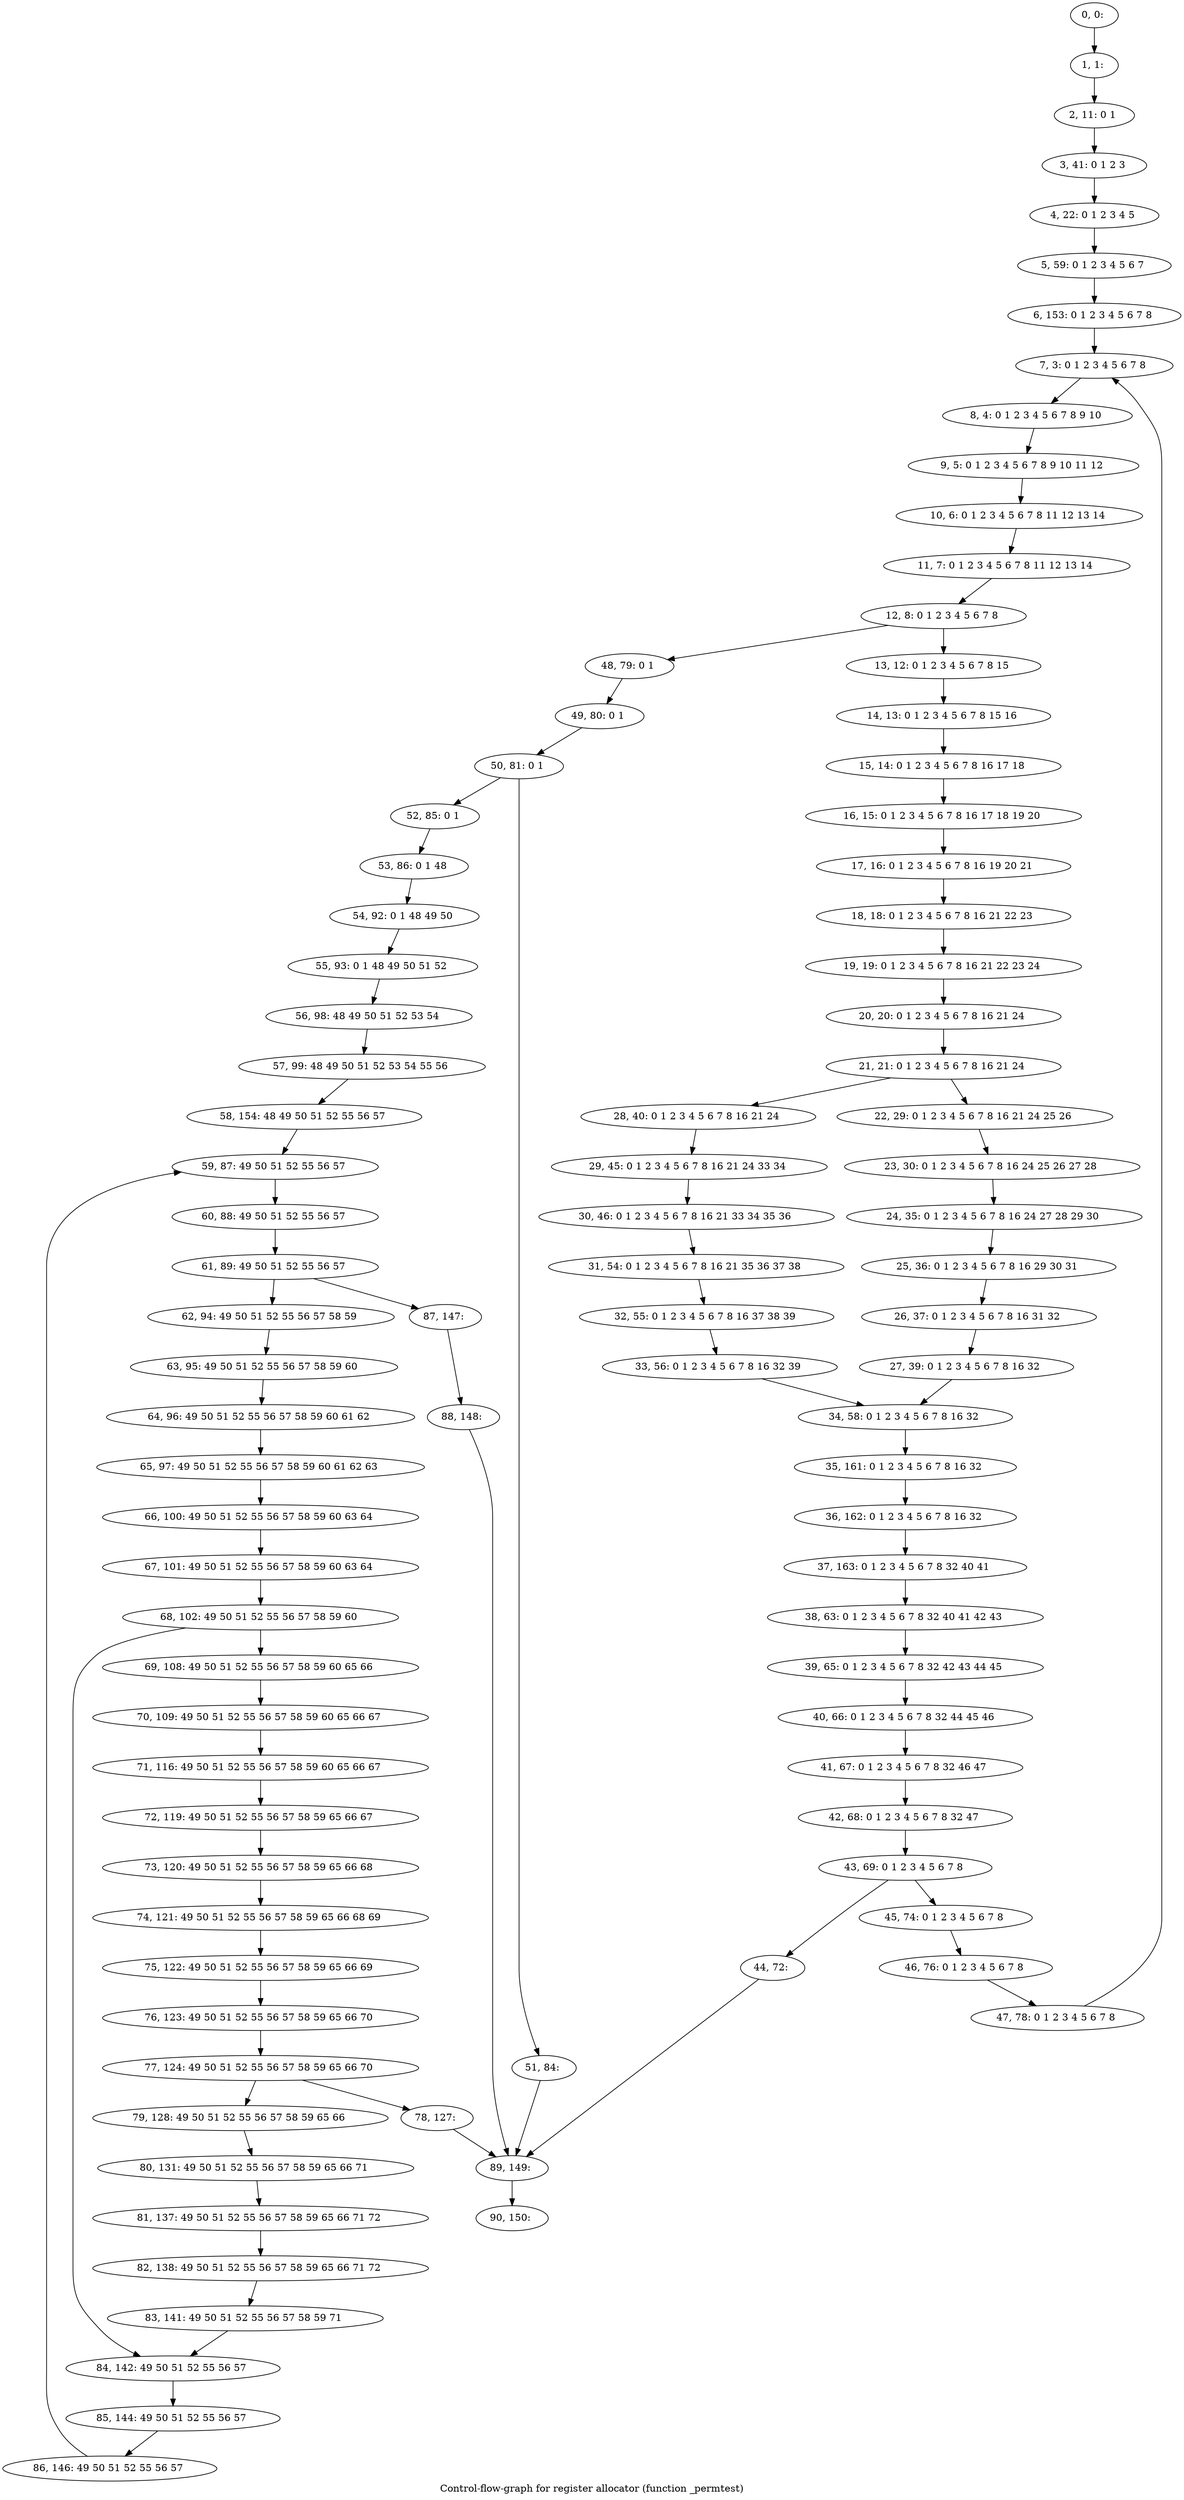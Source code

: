 digraph G {
graph [label="Control-flow-graph for register allocator (function _permtest)"]
0[label="0, 0: "];
1[label="1, 1: "];
2[label="2, 11: 0 1 "];
3[label="3, 41: 0 1 2 3 "];
4[label="4, 22: 0 1 2 3 4 5 "];
5[label="5, 59: 0 1 2 3 4 5 6 7 "];
6[label="6, 153: 0 1 2 3 4 5 6 7 8 "];
7[label="7, 3: 0 1 2 3 4 5 6 7 8 "];
8[label="8, 4: 0 1 2 3 4 5 6 7 8 9 10 "];
9[label="9, 5: 0 1 2 3 4 5 6 7 8 9 10 11 12 "];
10[label="10, 6: 0 1 2 3 4 5 6 7 8 11 12 13 14 "];
11[label="11, 7: 0 1 2 3 4 5 6 7 8 11 12 13 14 "];
12[label="12, 8: 0 1 2 3 4 5 6 7 8 "];
13[label="13, 12: 0 1 2 3 4 5 6 7 8 15 "];
14[label="14, 13: 0 1 2 3 4 5 6 7 8 15 16 "];
15[label="15, 14: 0 1 2 3 4 5 6 7 8 16 17 18 "];
16[label="16, 15: 0 1 2 3 4 5 6 7 8 16 17 18 19 20 "];
17[label="17, 16: 0 1 2 3 4 5 6 7 8 16 19 20 21 "];
18[label="18, 18: 0 1 2 3 4 5 6 7 8 16 21 22 23 "];
19[label="19, 19: 0 1 2 3 4 5 6 7 8 16 21 22 23 24 "];
20[label="20, 20: 0 1 2 3 4 5 6 7 8 16 21 24 "];
21[label="21, 21: 0 1 2 3 4 5 6 7 8 16 21 24 "];
22[label="22, 29: 0 1 2 3 4 5 6 7 8 16 21 24 25 26 "];
23[label="23, 30: 0 1 2 3 4 5 6 7 8 16 24 25 26 27 28 "];
24[label="24, 35: 0 1 2 3 4 5 6 7 8 16 24 27 28 29 30 "];
25[label="25, 36: 0 1 2 3 4 5 6 7 8 16 29 30 31 "];
26[label="26, 37: 0 1 2 3 4 5 6 7 8 16 31 32 "];
27[label="27, 39: 0 1 2 3 4 5 6 7 8 16 32 "];
28[label="28, 40: 0 1 2 3 4 5 6 7 8 16 21 24 "];
29[label="29, 45: 0 1 2 3 4 5 6 7 8 16 21 24 33 34 "];
30[label="30, 46: 0 1 2 3 4 5 6 7 8 16 21 33 34 35 36 "];
31[label="31, 54: 0 1 2 3 4 5 6 7 8 16 21 35 36 37 38 "];
32[label="32, 55: 0 1 2 3 4 5 6 7 8 16 37 38 39 "];
33[label="33, 56: 0 1 2 3 4 5 6 7 8 16 32 39 "];
34[label="34, 58: 0 1 2 3 4 5 6 7 8 16 32 "];
35[label="35, 161: 0 1 2 3 4 5 6 7 8 16 32 "];
36[label="36, 162: 0 1 2 3 4 5 6 7 8 16 32 "];
37[label="37, 163: 0 1 2 3 4 5 6 7 8 32 40 41 "];
38[label="38, 63: 0 1 2 3 4 5 6 7 8 32 40 41 42 43 "];
39[label="39, 65: 0 1 2 3 4 5 6 7 8 32 42 43 44 45 "];
40[label="40, 66: 0 1 2 3 4 5 6 7 8 32 44 45 46 "];
41[label="41, 67: 0 1 2 3 4 5 6 7 8 32 46 47 "];
42[label="42, 68: 0 1 2 3 4 5 6 7 8 32 47 "];
43[label="43, 69: 0 1 2 3 4 5 6 7 8 "];
44[label="44, 72: "];
45[label="45, 74: 0 1 2 3 4 5 6 7 8 "];
46[label="46, 76: 0 1 2 3 4 5 6 7 8 "];
47[label="47, 78: 0 1 2 3 4 5 6 7 8 "];
48[label="48, 79: 0 1 "];
49[label="49, 80: 0 1 "];
50[label="50, 81: 0 1 "];
51[label="51, 84: "];
52[label="52, 85: 0 1 "];
53[label="53, 86: 0 1 48 "];
54[label="54, 92: 0 1 48 49 50 "];
55[label="55, 93: 0 1 48 49 50 51 52 "];
56[label="56, 98: 48 49 50 51 52 53 54 "];
57[label="57, 99: 48 49 50 51 52 53 54 55 56 "];
58[label="58, 154: 48 49 50 51 52 55 56 57 "];
59[label="59, 87: 49 50 51 52 55 56 57 "];
60[label="60, 88: 49 50 51 52 55 56 57 "];
61[label="61, 89: 49 50 51 52 55 56 57 "];
62[label="62, 94: 49 50 51 52 55 56 57 58 59 "];
63[label="63, 95: 49 50 51 52 55 56 57 58 59 60 "];
64[label="64, 96: 49 50 51 52 55 56 57 58 59 60 61 62 "];
65[label="65, 97: 49 50 51 52 55 56 57 58 59 60 61 62 63 "];
66[label="66, 100: 49 50 51 52 55 56 57 58 59 60 63 64 "];
67[label="67, 101: 49 50 51 52 55 56 57 58 59 60 63 64 "];
68[label="68, 102: 49 50 51 52 55 56 57 58 59 60 "];
69[label="69, 108: 49 50 51 52 55 56 57 58 59 60 65 66 "];
70[label="70, 109: 49 50 51 52 55 56 57 58 59 60 65 66 67 "];
71[label="71, 116: 49 50 51 52 55 56 57 58 59 60 65 66 67 "];
72[label="72, 119: 49 50 51 52 55 56 57 58 59 65 66 67 "];
73[label="73, 120: 49 50 51 52 55 56 57 58 59 65 66 68 "];
74[label="74, 121: 49 50 51 52 55 56 57 58 59 65 66 68 69 "];
75[label="75, 122: 49 50 51 52 55 56 57 58 59 65 66 69 "];
76[label="76, 123: 49 50 51 52 55 56 57 58 59 65 66 70 "];
77[label="77, 124: 49 50 51 52 55 56 57 58 59 65 66 70 "];
78[label="78, 127: "];
79[label="79, 128: 49 50 51 52 55 56 57 58 59 65 66 "];
80[label="80, 131: 49 50 51 52 55 56 57 58 59 65 66 71 "];
81[label="81, 137: 49 50 51 52 55 56 57 58 59 65 66 71 72 "];
82[label="82, 138: 49 50 51 52 55 56 57 58 59 65 66 71 72 "];
83[label="83, 141: 49 50 51 52 55 56 57 58 59 71 "];
84[label="84, 142: 49 50 51 52 55 56 57 "];
85[label="85, 144: 49 50 51 52 55 56 57 "];
86[label="86, 146: 49 50 51 52 55 56 57 "];
87[label="87, 147: "];
88[label="88, 148: "];
89[label="89, 149: "];
90[label="90, 150: "];
0->1 ;
1->2 ;
2->3 ;
3->4 ;
4->5 ;
5->6 ;
6->7 ;
7->8 ;
8->9 ;
9->10 ;
10->11 ;
11->12 ;
12->13 ;
12->48 ;
13->14 ;
14->15 ;
15->16 ;
16->17 ;
17->18 ;
18->19 ;
19->20 ;
20->21 ;
21->22 ;
21->28 ;
22->23 ;
23->24 ;
24->25 ;
25->26 ;
26->27 ;
27->34 ;
28->29 ;
29->30 ;
30->31 ;
31->32 ;
32->33 ;
33->34 ;
34->35 ;
35->36 ;
36->37 ;
37->38 ;
38->39 ;
39->40 ;
40->41 ;
41->42 ;
42->43 ;
43->44 ;
43->45 ;
44->89 ;
45->46 ;
46->47 ;
47->7 ;
48->49 ;
49->50 ;
50->51 ;
50->52 ;
51->89 ;
52->53 ;
53->54 ;
54->55 ;
55->56 ;
56->57 ;
57->58 ;
58->59 ;
59->60 ;
60->61 ;
61->62 ;
61->87 ;
62->63 ;
63->64 ;
64->65 ;
65->66 ;
66->67 ;
67->68 ;
68->69 ;
68->84 ;
69->70 ;
70->71 ;
71->72 ;
72->73 ;
73->74 ;
74->75 ;
75->76 ;
76->77 ;
77->78 ;
77->79 ;
78->89 ;
79->80 ;
80->81 ;
81->82 ;
82->83 ;
83->84 ;
84->85 ;
85->86 ;
86->59 ;
87->88 ;
88->89 ;
89->90 ;
}
